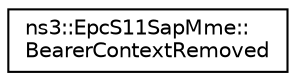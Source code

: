 digraph "Graphical Class Hierarchy"
{
 // LATEX_PDF_SIZE
  edge [fontname="Helvetica",fontsize="10",labelfontname="Helvetica",labelfontsize="10"];
  node [fontname="Helvetica",fontsize="10",shape=record];
  rankdir="LR";
  Node0 [label="ns3::EpcS11SapMme::\lBearerContextRemoved",height=0.2,width=0.4,color="black", fillcolor="white", style="filled",URL="$structns3_1_1_epc_s11_sap_mme_1_1_bearer_context_removed.html",tooltip="Bearer Context Removed structure."];
}
